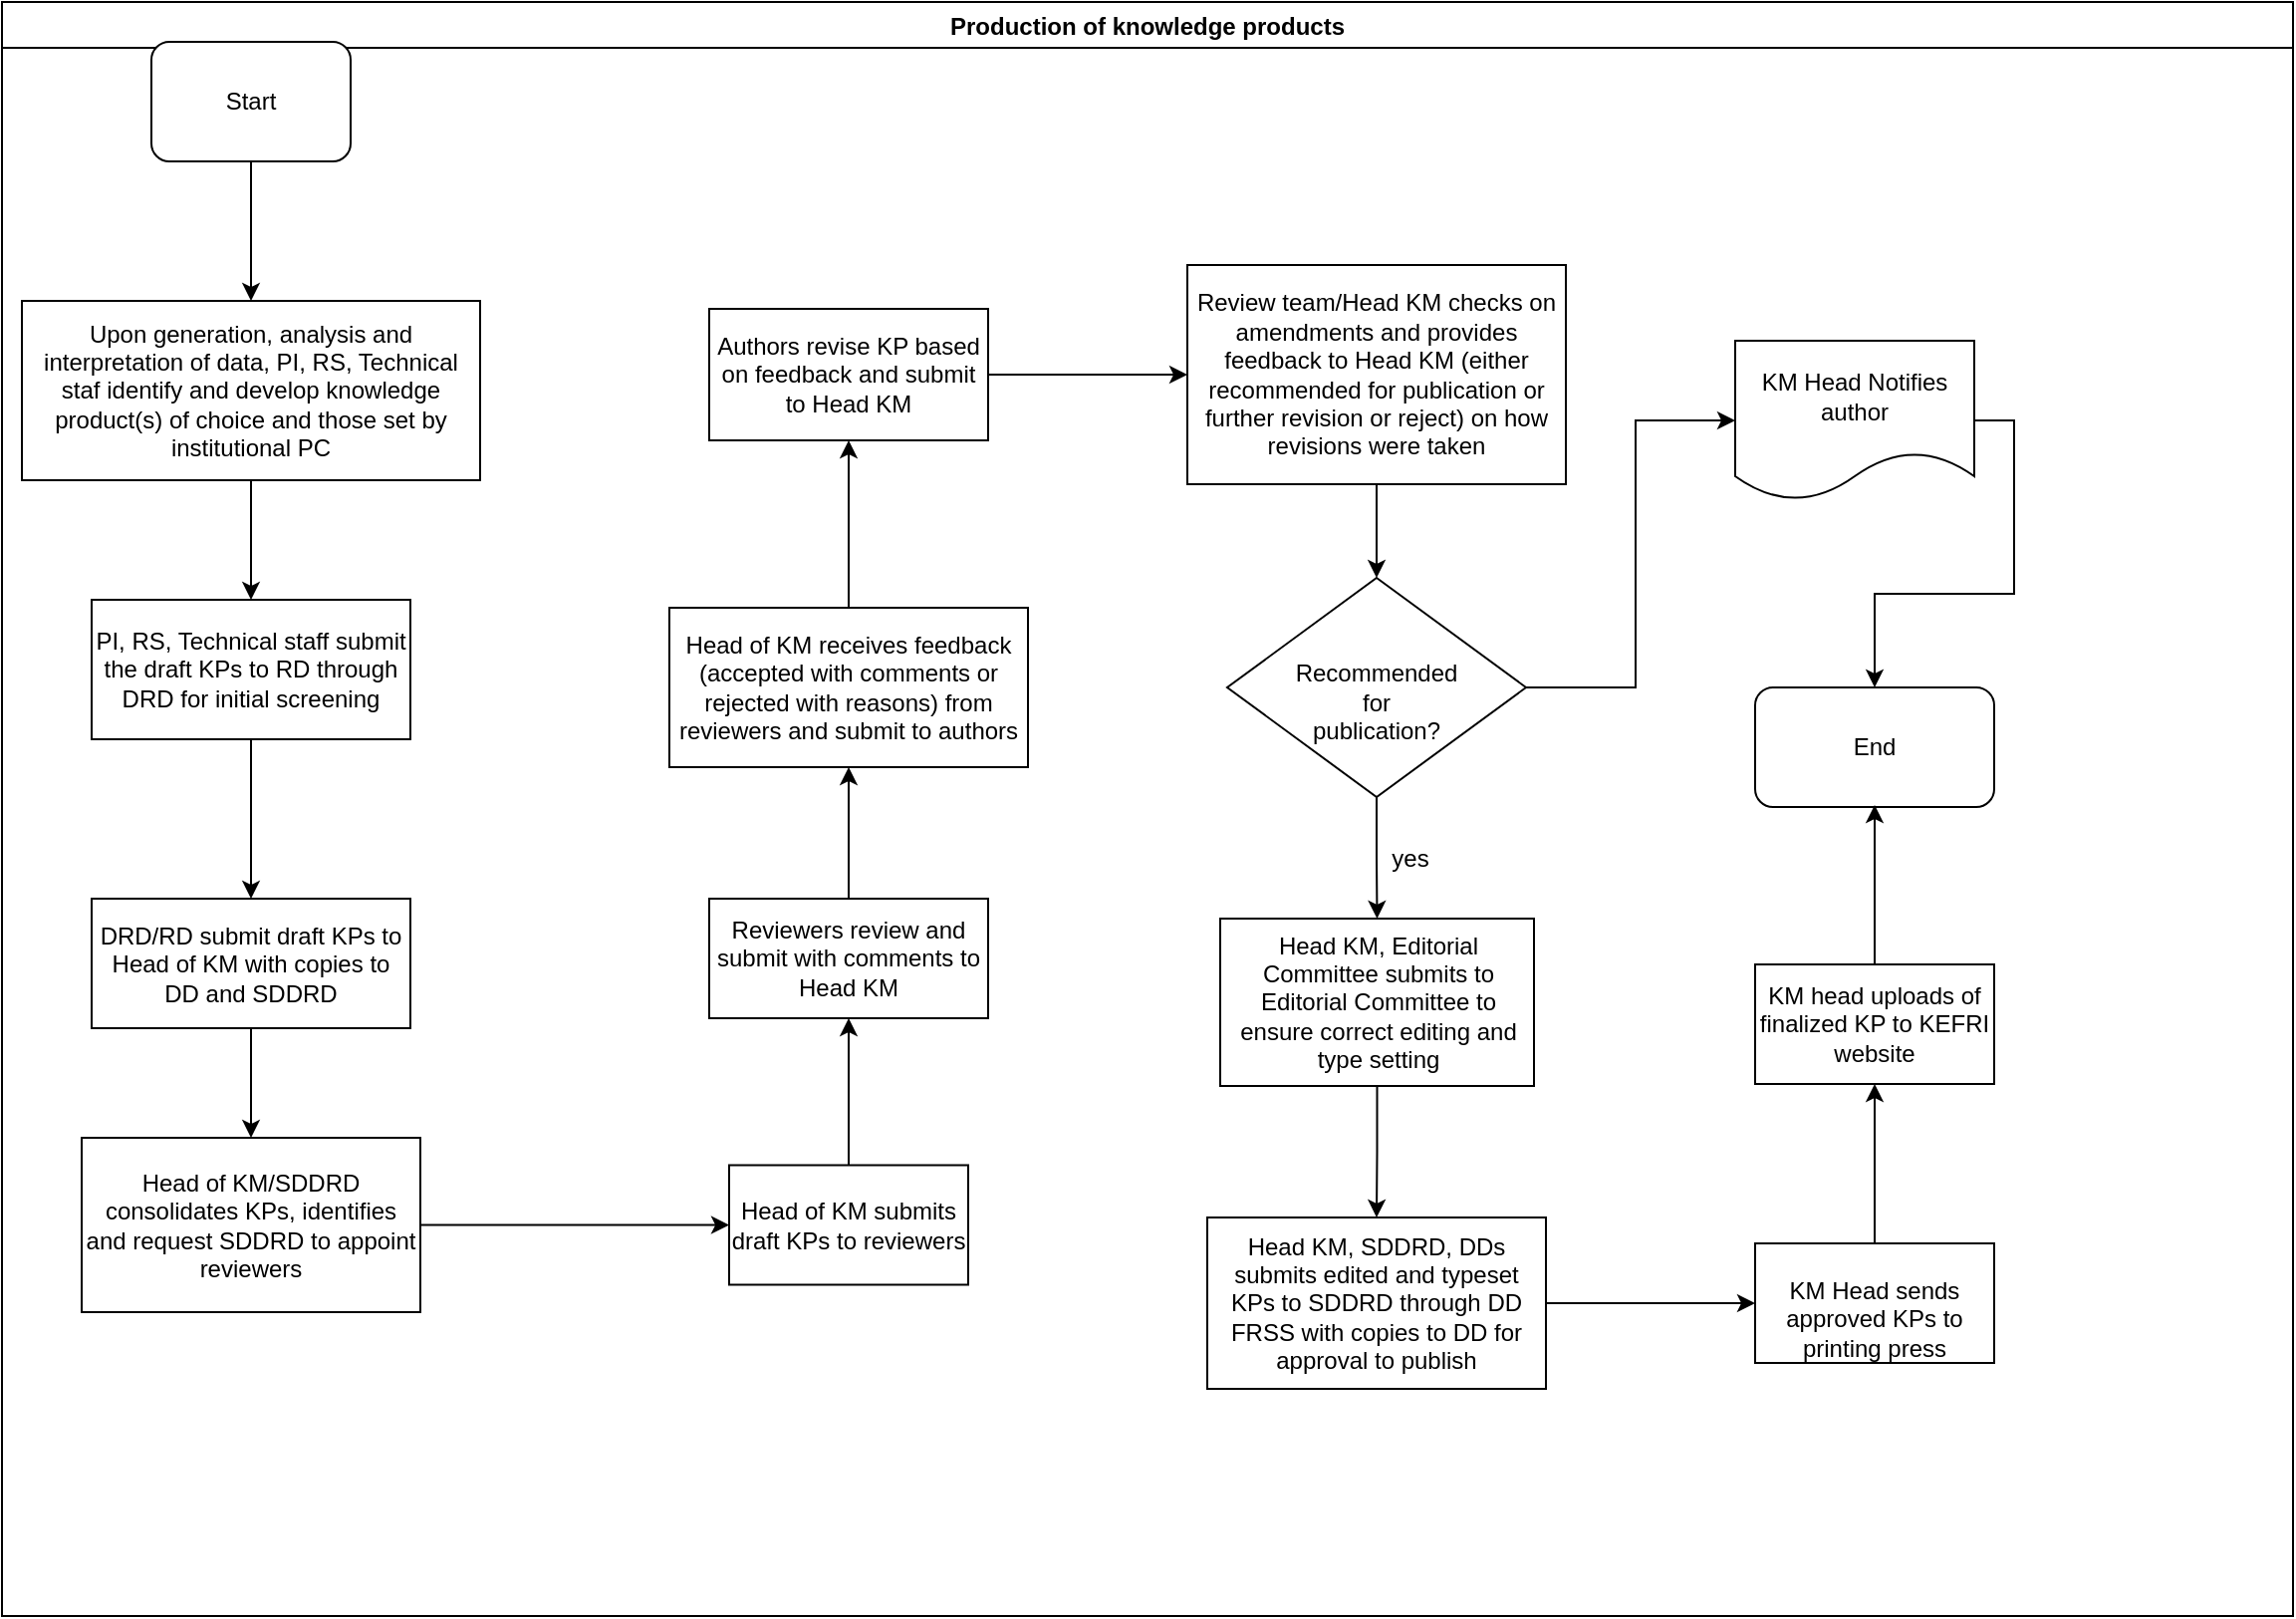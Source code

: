 <mxfile version="14.2.7" type="github">
  <diagram id="OXoew3hF0ippNxNFX6hT" name="Page-1">
    <mxGraphModel dx="1038" dy="547" grid="1" gridSize="10" guides="1" tooltips="1" connect="1" arrows="1" fold="1" page="1" pageScale="1" pageWidth="1169" pageHeight="827" math="0" shadow="0">
      <root>
        <mxCell id="0" />
        <mxCell id="1" parent="0" />
        <mxCell id="qphqglr-iAX6mSTgFpeC-1" value="Production of knowledge products " style="swimlane;" vertex="1" parent="1">
          <mxGeometry x="10" y="10" width="1150" height="810" as="geometry" />
        </mxCell>
        <mxCell id="qphqglr-iAX6mSTgFpeC-2" value="Start" style="rounded=1;whiteSpace=wrap;html=1;" vertex="1" parent="qphqglr-iAX6mSTgFpeC-1">
          <mxGeometry x="75" y="20" width="100" height="60" as="geometry" />
        </mxCell>
        <mxCell id="qphqglr-iAX6mSTgFpeC-5" value="Upon generation, analysis and interpretation of data, PI, RS, Technical staf identify and develop knowledge product(s) of choice and those set by institutional PC" style="rounded=0;whiteSpace=wrap;html=1;" vertex="1" parent="qphqglr-iAX6mSTgFpeC-1">
          <mxGeometry x="10" y="150" width="230" height="90" as="geometry" />
        </mxCell>
        <mxCell id="qphqglr-iAX6mSTgFpeC-4" value="" style="edgeStyle=orthogonalEdgeStyle;rounded=0;orthogonalLoop=1;jettySize=auto;html=1;" edge="1" parent="qphqglr-iAX6mSTgFpeC-1" source="qphqglr-iAX6mSTgFpeC-2" target="qphqglr-iAX6mSTgFpeC-5">
          <mxGeometry relative="1" as="geometry">
            <mxPoint x="125" y="160" as="targetPoint" />
          </mxGeometry>
        </mxCell>
        <mxCell id="qphqglr-iAX6mSTgFpeC-6" value="PI, RS, Technical staff submit the draft KPs to RD through DRD for initial screening" style="whiteSpace=wrap;html=1;rounded=0;" vertex="1" parent="qphqglr-iAX6mSTgFpeC-1">
          <mxGeometry x="45" y="300" width="160" height="70" as="geometry" />
        </mxCell>
        <mxCell id="qphqglr-iAX6mSTgFpeC-7" value="" style="edgeStyle=orthogonalEdgeStyle;rounded=0;orthogonalLoop=1;jettySize=auto;html=1;" edge="1" parent="qphqglr-iAX6mSTgFpeC-1" source="qphqglr-iAX6mSTgFpeC-5" target="qphqglr-iAX6mSTgFpeC-6">
          <mxGeometry relative="1" as="geometry" />
        </mxCell>
        <mxCell id="qphqglr-iAX6mSTgFpeC-10" value="Head of KM/SDDRD consolidates KPs, identifies and request SDDRD to appoint reviewers" style="whiteSpace=wrap;html=1;rounded=0;" vertex="1" parent="qphqglr-iAX6mSTgFpeC-1">
          <mxGeometry x="40" y="570" width="170" height="87.5" as="geometry" />
        </mxCell>
        <mxCell id="qphqglr-iAX6mSTgFpeC-14" value="Head of KM receives feedback (accepted with comments or rejected with reasons) from reviewers and submit to authors" style="whiteSpace=wrap;html=1;rounded=0;" vertex="1" parent="qphqglr-iAX6mSTgFpeC-1">
          <mxGeometry x="335" y="304" width="180" height="80" as="geometry" />
        </mxCell>
        <mxCell id="qphqglr-iAX6mSTgFpeC-16" value="Reviewers review and submit with comments to Head KM " style="whiteSpace=wrap;html=1;rounded=0;" vertex="1" parent="qphqglr-iAX6mSTgFpeC-1">
          <mxGeometry x="355" y="450" width="140" height="60" as="geometry" />
        </mxCell>
        <mxCell id="qphqglr-iAX6mSTgFpeC-19" value="" style="edgeStyle=orthogonalEdgeStyle;rounded=0;orthogonalLoop=1;jettySize=auto;html=1;entryX=0.5;entryY=1;entryDx=0;entryDy=0;" edge="1" parent="qphqglr-iAX6mSTgFpeC-1" source="qphqglr-iAX6mSTgFpeC-16" target="qphqglr-iAX6mSTgFpeC-14">
          <mxGeometry relative="1" as="geometry">
            <mxPoint x="425" y="363.75" as="targetPoint" />
          </mxGeometry>
        </mxCell>
        <mxCell id="qphqglr-iAX6mSTgFpeC-22" value="Review team/Head KM checks on amendments and provides feedback to Head KM (either recommended for publication or further revision or reject) on how revisions were taken " style="whiteSpace=wrap;html=1;rounded=0;" vertex="1" parent="qphqglr-iAX6mSTgFpeC-1">
          <mxGeometry x="595" y="132" width="190" height="110" as="geometry" />
        </mxCell>
        <mxCell id="qphqglr-iAX6mSTgFpeC-24" value="&lt;div&gt;&lt;br&gt;&lt;/div&gt;&lt;div&gt;Recommended&lt;/div&gt;&lt;div&gt; for &lt;br&gt;&lt;/div&gt;&lt;div&gt;publication?&lt;/div&gt;" style="rhombus;whiteSpace=wrap;html=1;rounded=0;" vertex="1" parent="qphqglr-iAX6mSTgFpeC-1">
          <mxGeometry x="615" y="289" width="150" height="110" as="geometry" />
        </mxCell>
        <mxCell id="qphqglr-iAX6mSTgFpeC-25" value="" style="edgeStyle=orthogonalEdgeStyle;rounded=0;orthogonalLoop=1;jettySize=auto;html=1;" edge="1" parent="qphqglr-iAX6mSTgFpeC-1" source="qphqglr-iAX6mSTgFpeC-22" target="qphqglr-iAX6mSTgFpeC-24">
          <mxGeometry relative="1" as="geometry" />
        </mxCell>
        <mxCell id="qphqglr-iAX6mSTgFpeC-26" value="Head KM, Editorial Committee submits to Editorial Committee to ensure correct editing and type setting" style="whiteSpace=wrap;html=1;rounded=0;" vertex="1" parent="qphqglr-iAX6mSTgFpeC-1">
          <mxGeometry x="611.5" y="460" width="157.5" height="84" as="geometry" />
        </mxCell>
        <mxCell id="qphqglr-iAX6mSTgFpeC-27" value="" style="edgeStyle=orthogonalEdgeStyle;rounded=0;orthogonalLoop=1;jettySize=auto;html=1;" edge="1" parent="qphqglr-iAX6mSTgFpeC-1" source="qphqglr-iAX6mSTgFpeC-24" target="qphqglr-iAX6mSTgFpeC-26">
          <mxGeometry relative="1" as="geometry" />
        </mxCell>
        <mxCell id="qphqglr-iAX6mSTgFpeC-28" value="yes" style="text;html=1;strokeColor=none;fillColor=none;align=center;verticalAlign=middle;whiteSpace=wrap;rounded=0;" vertex="1" parent="qphqglr-iAX6mSTgFpeC-1">
          <mxGeometry x="687" y="420" width="40" height="20" as="geometry" />
        </mxCell>
        <mxCell id="qphqglr-iAX6mSTgFpeC-38" value="End" style="rounded=1;whiteSpace=wrap;html=1;" vertex="1" parent="qphqglr-iAX6mSTgFpeC-1">
          <mxGeometry x="880" y="344" width="120" height="60" as="geometry" />
        </mxCell>
        <mxCell id="qphqglr-iAX6mSTgFpeC-39" value="KM Head Notifies author" style="shape=document;whiteSpace=wrap;html=1;boundedLbl=1;rounded=0;" vertex="1" parent="qphqglr-iAX6mSTgFpeC-1">
          <mxGeometry x="870" y="170" width="120" height="80" as="geometry" />
        </mxCell>
        <mxCell id="qphqglr-iAX6mSTgFpeC-40" value="" style="edgeStyle=orthogonalEdgeStyle;rounded=0;orthogonalLoop=1;jettySize=auto;html=1;" edge="1" parent="qphqglr-iAX6mSTgFpeC-1" source="qphqglr-iAX6mSTgFpeC-24" target="qphqglr-iAX6mSTgFpeC-39">
          <mxGeometry relative="1" as="geometry">
            <Array as="points">
              <mxPoint x="820" y="344" />
              <mxPoint x="820" y="210" />
            </Array>
          </mxGeometry>
        </mxCell>
        <mxCell id="qphqglr-iAX6mSTgFpeC-42" value="" style="edgeStyle=orthogonalEdgeStyle;rounded=0;orthogonalLoop=1;jettySize=auto;html=1;entryX=0.5;entryY=0;entryDx=0;entryDy=0;exitX=1;exitY=0.5;exitDx=0;exitDy=0;" edge="1" parent="qphqglr-iAX6mSTgFpeC-1" source="qphqglr-iAX6mSTgFpeC-39" target="qphqglr-iAX6mSTgFpeC-38">
          <mxGeometry relative="1" as="geometry">
            <mxPoint x="930" y="340" as="targetPoint" />
            <Array as="points" />
          </mxGeometry>
        </mxCell>
        <mxCell id="qphqglr-iAX6mSTgFpeC-11" value="" style="edgeStyle=orthogonalEdgeStyle;rounded=0;orthogonalLoop=1;jettySize=auto;html=1;" edge="1" parent="1" source="qphqglr-iAX6mSTgFpeC-8" target="qphqglr-iAX6mSTgFpeC-10">
          <mxGeometry relative="1" as="geometry" />
        </mxCell>
        <mxCell id="qphqglr-iAX6mSTgFpeC-8" value="DRD/RD submit draft KPs to Head of KM with copies to DD and SDDRD " style="whiteSpace=wrap;html=1;rounded=0;" vertex="1" parent="1">
          <mxGeometry x="55" y="460" width="160" height="65" as="geometry" />
        </mxCell>
        <mxCell id="qphqglr-iAX6mSTgFpeC-9" value="" style="edgeStyle=orthogonalEdgeStyle;rounded=0;orthogonalLoop=1;jettySize=auto;html=1;" edge="1" parent="1" source="qphqglr-iAX6mSTgFpeC-6" target="qphqglr-iAX6mSTgFpeC-8">
          <mxGeometry relative="1" as="geometry" />
        </mxCell>
        <mxCell id="qphqglr-iAX6mSTgFpeC-17" value="" style="edgeStyle=orthogonalEdgeStyle;rounded=0;orthogonalLoop=1;jettySize=auto;html=1;" edge="1" parent="1" source="qphqglr-iAX6mSTgFpeC-12" target="qphqglr-iAX6mSTgFpeC-16">
          <mxGeometry relative="1" as="geometry" />
        </mxCell>
        <mxCell id="qphqglr-iAX6mSTgFpeC-12" value="Head of KM submits draft KPs to reviewers" style="whiteSpace=wrap;html=1;rounded=0;" vertex="1" parent="1">
          <mxGeometry x="375" y="593.75" width="120" height="60" as="geometry" />
        </mxCell>
        <mxCell id="qphqglr-iAX6mSTgFpeC-13" value="" style="edgeStyle=orthogonalEdgeStyle;rounded=0;orthogonalLoop=1;jettySize=auto;html=1;" edge="1" parent="1" source="qphqglr-iAX6mSTgFpeC-10" target="qphqglr-iAX6mSTgFpeC-12">
          <mxGeometry relative="1" as="geometry" />
        </mxCell>
        <mxCell id="qphqglr-iAX6mSTgFpeC-23" value="" style="edgeStyle=orthogonalEdgeStyle;rounded=0;orthogonalLoop=1;jettySize=auto;html=1;" edge="1" parent="1" source="qphqglr-iAX6mSTgFpeC-20" target="qphqglr-iAX6mSTgFpeC-22">
          <mxGeometry relative="1" as="geometry" />
        </mxCell>
        <mxCell id="qphqglr-iAX6mSTgFpeC-20" value="Authors revise KP based on feedback and submit to Head KM " style="whiteSpace=wrap;html=1;rounded=0;" vertex="1" parent="1">
          <mxGeometry x="365" y="164" width="140" height="66" as="geometry" />
        </mxCell>
        <mxCell id="qphqglr-iAX6mSTgFpeC-21" value="" style="edgeStyle=orthogonalEdgeStyle;rounded=0;orthogonalLoop=1;jettySize=auto;html=1;" edge="1" parent="1" source="qphqglr-iAX6mSTgFpeC-14" target="qphqglr-iAX6mSTgFpeC-20">
          <mxGeometry relative="1" as="geometry" />
        </mxCell>
        <mxCell id="qphqglr-iAX6mSTgFpeC-33" value="" style="edgeStyle=orthogonalEdgeStyle;rounded=0;orthogonalLoop=1;jettySize=auto;html=1;" edge="1" parent="1" source="qphqglr-iAX6mSTgFpeC-30" target="qphqglr-iAX6mSTgFpeC-32">
          <mxGeometry relative="1" as="geometry" />
        </mxCell>
        <mxCell id="qphqglr-iAX6mSTgFpeC-30" value="Head KM, SDDRD, DDs submits edited and typeset KPs to SDDRD through DD FRSS with copies to DD for approval to publish" style="whiteSpace=wrap;html=1;rounded=0;" vertex="1" parent="1">
          <mxGeometry x="615" y="620" width="170" height="86" as="geometry" />
        </mxCell>
        <mxCell id="qphqglr-iAX6mSTgFpeC-31" value="" style="edgeStyle=orthogonalEdgeStyle;rounded=0;orthogonalLoop=1;jettySize=auto;html=1;" edge="1" parent="1" source="qphqglr-iAX6mSTgFpeC-26" target="qphqglr-iAX6mSTgFpeC-30">
          <mxGeometry relative="1" as="geometry" />
        </mxCell>
        <mxCell id="qphqglr-iAX6mSTgFpeC-35" value="" style="edgeStyle=orthogonalEdgeStyle;rounded=0;orthogonalLoop=1;jettySize=auto;html=1;" edge="1" parent="1" source="qphqglr-iAX6mSTgFpeC-32" target="qphqglr-iAX6mSTgFpeC-34">
          <mxGeometry relative="1" as="geometry" />
        </mxCell>
        <mxCell id="qphqglr-iAX6mSTgFpeC-32" value="&lt;p style=&quot;margin-bottom: 0.11in&quot;&gt;&lt;br&gt;KM Head sends approved KPs to printing press&lt;/p&gt;" style="whiteSpace=wrap;html=1;rounded=0;" vertex="1" parent="1">
          <mxGeometry x="890" y="633" width="120" height="60" as="geometry" />
        </mxCell>
        <mxCell id="qphqglr-iAX6mSTgFpeC-37" value="" style="edgeStyle=orthogonalEdgeStyle;rounded=0;orthogonalLoop=1;jettySize=auto;html=1;" edge="1" parent="1" source="qphqglr-iAX6mSTgFpeC-34">
          <mxGeometry relative="1" as="geometry">
            <mxPoint x="950" y="413" as="targetPoint" />
          </mxGeometry>
        </mxCell>
        <mxCell id="qphqglr-iAX6mSTgFpeC-34" value="KM head uploads of finalized KP to KEFRI website" style="whiteSpace=wrap;html=1;rounded=0;" vertex="1" parent="1">
          <mxGeometry x="890" y="493" width="120" height="60" as="geometry" />
        </mxCell>
      </root>
    </mxGraphModel>
  </diagram>
</mxfile>
